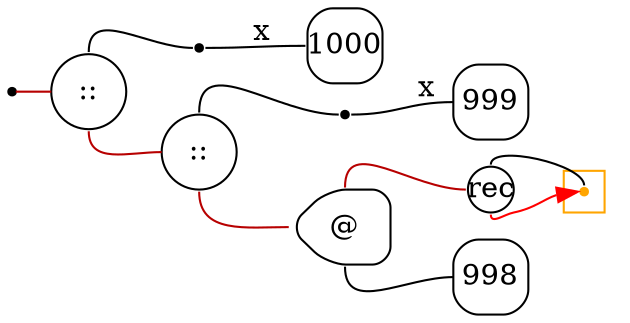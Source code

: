 digraph G {
  rankdir=LR;
  edge[arrowhead=none,arrowtail=none];
  node[fixedsize=true,shape=circle]
  size="12.133333333333333,4.987468750000001";
  labeldistance=0;
  nodesep=.175;
  ranksep=.175;

 nd1[shape=point];
   nd14[label="1000",tooltip="nd14-ConstGraph",style=rounded,orientation=90,shape=square,color="#000000"];
 nd42[label="::",tooltip="nd42-BinOpGraph",style=rounded,color="#000000"];
 nd59[label=" ",tooltip="nd59-ContractGraph",style=rounded,orientation=90,shape=point];
   nd111[label="999",tooltip="nd111-ConstGraph",style=rounded,orientation=90,shape=square,color="#000000"];
 nd113[label="rec",tooltip="nd113-RecurGraph",style=rounded,width=.3,height=.3,color="#000000"];
   subgraph cluster_nd117 {
     graph[style=fill,color="orange"];ndcluster_nd117[tooltip="nd117",orientation=90,shape=point,color="orange"];
   };
 nd84[label="::",tooltip="nd84-BinOpGraph",style=rounded,color="#000000"];
 nd85[label="@",tooltip="nd85-AppGraph",style=rounded,orientation=90,shape=house,color="#000000"];
 nd92[label=" ",tooltip="nd92-ContractGraph",style=rounded,orientation=90,shape=point];
   nd156[label="998",tooltip="nd156-ConstGraph",style=rounded,orientation=90,shape=square,color="#000000"];

  nd42->nd59[tailport=n,headport=w];
  nd1->nd42[label="",tailport=e,headport=w,color="#b70000",arrowhead=none,arrowtail=none];
  nd59->nd14[label="x",tailport=e,headport=w];
  nd85->nd113[tailport=n,headport=w,color="#b70000",arrowhead=none,arrowtail=none];
  nd85->nd156[tailport=s,headport=w];
  nd84->nd85[tailport=s,headport=w,color="#b70000",arrowhead=none,arrowtail=none];
  nd84->nd92[tailport=n,headport=w];
  nd42->nd84[label="",tailport=s,headport=w,color="#b70000",arrowhead=none,arrowtail=none];
  nd92->nd111[label="x",tailport=e,headport=w];
  nd113->ndcluster_nd117[dir=back,headport=n,tailport=n];
  nd113->ndcluster_nd117[tailport=s,headport=w,color=red,arrowhead=normal];
}